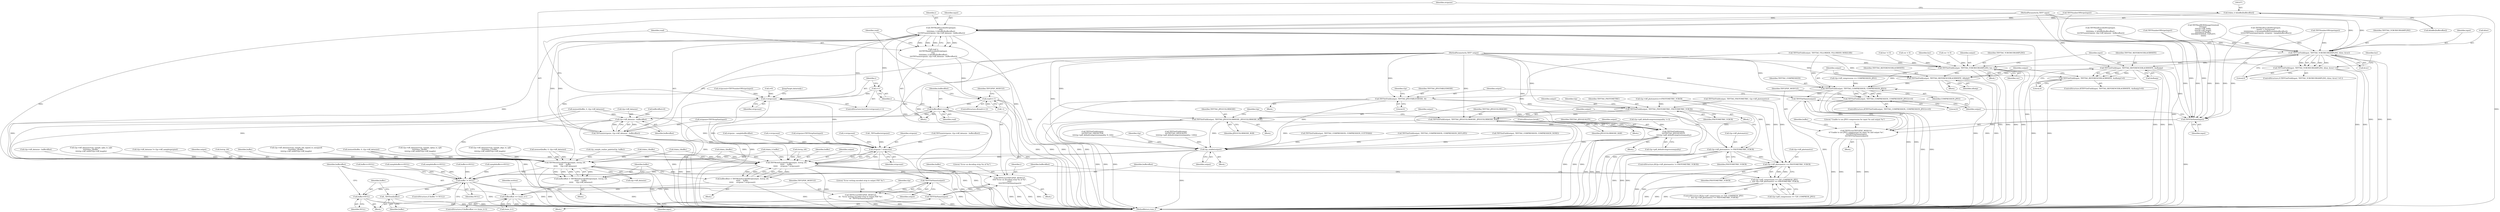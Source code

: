 digraph "0_libtiff_83a4b92815ea04969d494416eaae3d4c6b338e4a#diff-c8b4b355f9b5c06d585b23138e1c185f_4@pointer" {
"1001070" [label="(Call,(tdata_t) &buffer[bufferoffset])"];
"1001067" [label="(Call,TIFFReadEncodedStrip(input, \n\t\t\t\ti, \n\t\t\t\t(tdata_t) &buffer[bufferoffset], \n\t\t\t\tTIFFmin(stripsize, t2p->tiff_datasize - bufferoffset)))"];
"1001062" [label="(Call,i++)"];
"1001059" [label="(Call,i<stripcount)"];
"1001892" [label="(Call,stripsize * stripcount)"];
"1001886" [label="(Call,TIFFWriteEncodedStrip(output, (tstrip_t)0,\n\t\t\t\t\t\t     buffer,\n\t\t\t\t\t\t     stripsize * stripcount))"];
"1001884" [label="(Call,bufferoffset = TIFFWriteEncodedStrip(output, (tstrip_t)0,\n\t\t\t\t\t\t     buffer,\n\t\t\t\t\t\t     stripsize * stripcount))"];
"1001919" [label="(Call,bufferoffset == (tsize_t)-1)"];
"1001909" [label="(Call,buffer != NULL)"];
"1001913" [label="(Call,_TIFFfree(buffer))"];
"1001915" [label="(Call,buffer=NULL)"];
"1001929" [label="(Call,TIFFFileName(output))"];
"1001926" [label="(Call,TIFFError(TIFF2PDF_MODULE, \n\t\t\t  \"Error writing encoded strip to output PDF %s\", \n\t\t\t  TIFFFileName(output)))"];
"1001065" [label="(Call,read = \n\t\t\t\tTIFFReadEncodedStrip(input, \n\t\t\t\ti, \n\t\t\t\t(tdata_t) &buffer[bufferoffset], \n\t\t\t\tTIFFmin(stripsize, t2p->tiff_datasize - bufferoffset)))"];
"1001084" [label="(Call,read==-1)"];
"1001104" [label="(Call,bufferoffset+=read)"];
"1001078" [label="(Call,t2p->tiff_datasize - bufferoffset)"];
"1001076" [label="(Call,TIFFmin(stripsize, t2p->tiff_datasize - bufferoffset))"];
"1001899" [label="(Call,TIFFWriteEncodedStrip(output, (tstrip_t)0,\n\t\t\t\t\t\t     buffer,\n\t\t\t\t\t\t     t2p->tiff_datasize))"];
"1001897" [label="(Call,bufferoffset = TIFFWriteEncodedStrip(output, (tstrip_t)0,\n\t\t\t\t\t\t     buffer,\n\t\t\t\t\t\t     t2p->tiff_datasize))"];
"1001089" [label="(Call,TIFFError(TIFF2PDF_MODULE, \n\t\t\t\t\t\"Error on decoding strip %u of %s\", \n\t\t\t\t\ti, \n\t\t\t\t\tTIFFFileName(input)))"];
"1001093" [label="(Call,TIFFFileName(input))"];
"1001694" [label="(Call,TIFFGetField(input, TIFFTAG_YCBCRSUBSAMPLING, &hor, &ver))"];
"1001693" [label="(Call,TIFFGetField(input, TIFFTAG_YCBCRSUBSAMPLING, &hor, &ver) !=0)"];
"1001712" [label="(Call,TIFFSetField(output, TIFFTAG_YCBCRSUBSAMPLING, hor, ver))"];
"1001726" [label="(Call,TIFFSetField(output, TIFFTAG_REFERENCEBLACKWHITE, xfloatp))"];
"1001732" [label="(Call,TIFFSetField(output, TIFFTAG_COMPRESSION, COMPRESSION_JPEG))"];
"1001731" [label="(Call,TIFFSetField(output, TIFFTAG_COMPRESSION, COMPRESSION_JPEG)==0)"];
"1001743" [label="(Call,TIFFFileName(output))"];
"1001738" [label="(Call,TIFFError(TIFF2PDF_MODULE, \n\t\t\"Unable to use JPEG compression for input %s and output %s\", \n\t\t\t\tTIFFFileName(input),\n\t\t\t\tTIFFFileName(output)))"];
"1001754" [label="(Call,TIFFSetField(output, TIFFTAG_JPEGTABLESMODE, 0))"];
"1001767" [label="(Call,TIFFSetField(output, TIFFTAG_PHOTOMETRIC, PHOTOMETRIC_YCBCR))"];
"1001772" [label="(Call,t2p->tiff_photometric != PHOTOMETRIC_YCBCR)"];
"1001878" [label="(Call,t2p->tiff_photometric == PHOTOMETRIC_YCBCR)"];
"1001872" [label="(Call,t2p->pdf_compression == T2P_COMPRESS_JPEG\n\t   && t2p->tiff_photometric == PHOTOMETRIC_YCBCR)"];
"1001778" [label="(Call,TIFFSetField(output, TIFFTAG_JPEGCOLORMODE, JPEGCOLORMODE_RGB))"];
"1001815" [label="(Call,TIFFSetField(output, \n\t\t\t\tTIFFTAG_JPEGQUALITY, \n\t\t\t\tt2p->pdf_defaultcompressionquality))"];
"1001864" [label="(Call,t2p_enable(output))"];
"1001784" [label="(Call,TIFFSetField(output, TIFFTAG_JPEGCOLORMODE, JPEGCOLORMODE_RAW))"];
"1001719" [label="(Call,TIFFGetField(input, TIFFTAG_REFERENCEBLACKWHITE, &xfloatp))"];
"1001718" [label="(Call,TIFFGetField(input, TIFFTAG_REFERENCEBLACKWHITE, &xfloatp)!=0)"];
"1001741" [label="(Call,TIFFFileName(input))"];
"1001783" [label="(Block,)"];
"1001878" [label="(Call,t2p->tiff_photometric == PHOTOMETRIC_YCBCR)"];
"1000797" [label="(Call,t2p->tiff_compression == COMPRESSION_JPEG)"];
"1001079" [label="(Call,t2p->tiff_datasize)"];
"1001725" [label="(Block,)"];
"1001734" [label="(Identifier,TIFFTAG_COMPRESSION)"];
"1001897" [label="(Call,bufferoffset = TIFFWriteEncodedStrip(output, (tstrip_t)0,\n\t\t\t\t\t\t     buffer,\n\t\t\t\t\t\t     t2p->tiff_datasize))"];
"1001913" [label="(Call,_TIFFfree(buffer))"];
"1001020" [label="(Call,buffer==NULL)"];
"1001737" [label="(Block,)"];
"1001412" [label="(Call,samplebuffer==NULL)"];
"1001484" [label="(Call,(tdata_t)buffer)"];
"1001933" [label="(Identifier,t2p)"];
"1001739" [label="(Identifier,TIFF2PDF_MODULE)"];
"1001757" [label="(Literal,0)"];
"1001181" [label="(Call,samplebuffer==NULL)"];
"1001732" [label="(Call,TIFFSetField(output, TIFFTAG_COMPRESSION, COMPRESSION_JPEG))"];
"1001896" [label="(Block,)"];
"1001891" [label="(Identifier,buffer)"];
"1001930" [label="(Identifier,output)"];
"1001786" [label="(Identifier,TIFFTAG_JPEGCOLORMODE)"];
"1001892" [label="(Call,stripsize * stripcount)"];
"1001886" [label="(Call,TIFFWriteEncodedStrip(output, (tstrip_t)0,\n\t\t\t\t\t\t     buffer,\n\t\t\t\t\t\t     stripsize * stripcount))"];
"1001089" [label="(Call,TIFFError(TIFF2PDF_MODULE, \n\t\t\t\t\t\"Error on decoding strip %u of %s\", \n\t\t\t\t\ti, \n\t\t\t\t\tTIFFFileName(input)))"];
"1001785" [label="(Identifier,output)"];
"1001712" [label="(Call,TIFFSetField(output, TIFFTAG_YCBCRSUBSAMPLING, hor, ver))"];
"1001615" [label="(Call,TIFFSetField(output, TIFFTAG_PHOTOMETRIC, t2p->tiff_photometric))"];
"1001883" [label="(Block,)"];
"1001091" [label="(Literal,\"Error on decoding strip %u of %s\")"];
"1001871" [label="(ControlStructure,if(t2p->pdf_compression == T2P_COMPRESS_JPEG\n\t   && t2p->tiff_photometric == PHOTOMETRIC_YCBCR))"];
"1001873" [label="(Call,t2p->pdf_compression == T2P_COMPRESS_JPEG)"];
"1001865" [label="(Identifier,output)"];
"1001772" [label="(Call,t2p->tiff_photometric != PHOTOMETRIC_YCBCR)"];
"1001082" [label="(Identifier,bufferoffset)"];
"1001729" [label="(Identifier,xfloatp)"];
"1001051" [label="(Call,stripcount=TIFFNumberOfStrips(input))"];
"1001816" [label="(Identifier,output)"];
"1001719" [label="(Call,TIFFGetField(input, TIFFTAG_REFERENCEBLACKWHITE, &xfloatp))"];
"1001864" [label="(Call,t2p_enable(output))"];
"1001072" [label="(Call,&buffer[bufferoffset])"];
"1001853" [label="(Call,TIFFSetField(output, \n\t\t\t\tTIFFTAG_ZIPQUALITY, \n\t\t\t\t(t2p->pdf_defaultcompressionquality / 100)))"];
"1001602" [label="(Call,(tdata_t)buffer)"];
"1001706" [label="(Identifier,hor)"];
"1001663" [label="(Block,)"];
"1001780" [label="(Identifier,TIFFTAG_JPEGCOLORMODE)"];
"1001769" [label="(Identifier,TIFFTAG_PHOTOMETRIC)"];
"1001905" [label="(Call,t2p->tiff_datasize)"];
"1001093" [label="(Call,TIFFFileName(input))"];
"1001735" [label="(Identifier,COMPRESSION_JPEG)"];
"1001056" [label="(Call,i=0)"];
"1001754" [label="(Call,TIFFSetField(output, TIFFTAG_JPEGTABLESMODE, 0))"];
"1001927" [label="(Identifier,TIFF2PDF_MODULE)"];
"1001784" [label="(Call,TIFFSetField(output, TIFFTAG_JPEGCOLORMODE, JPEGCOLORMODE_RAW))"];
"1001047" [label="(Call,stripsize=TIFFStripSize(input))"];
"1001094" [label="(Identifier,input)"];
"1001778" [label="(Call,TIFFSetField(output, TIFFTAG_JPEGCOLORMODE, JPEGCOLORMODE_RGB))"];
"1001597" [label="(Call,t2p->tiff_datasize=t2p_sample_lab_signed_to_unsigned(\n\t\t\t\t(tdata_t)buffer, \n\t\t\t\tt2p->tiff_width*t2p->tiff_length))"];
"1001879" [label="(Call,t2p->tiff_photometric)"];
"1001671" [label="(Call,TIFFSetField(output, TIFFTAG_COMPRESSION, COMPRESSION_CCITTFAX4))"];
"1001065" [label="(Call,read = \n\t\t\t\tTIFFReadEncodedStrip(input, \n\t\t\t\ti, \n\t\t\t\t(tdata_t) &buffer[bufferoffset], \n\t\t\t\tTIFFmin(stripsize, t2p->tiff_datasize - bufferoffset)))"];
"1001746" [label="(Identifier,buffer)"];
"1001077" [label="(Identifier,stripsize)"];
"1001692" [label="(ControlStructure,if (TIFFGetField(input, TIFFTAG_YCBCRSUBSAMPLING, &hor, &ver) !=0 ))"];
"1001901" [label="(Call,(tstrip_t)0)"];
"1001781" [label="(Identifier,JPEGCOLORMODE_RGB)"];
"1001815" [label="(Call,TIFFSetField(output, \n\t\t\t\tTIFFTAG_JPEGQUALITY, \n\t\t\t\tt2p->pdf_defaultcompressionquality))"];
"1001771" [label="(ControlStructure,if(t2p->tiff_photometric != PHOTOMETRIC_YCBCR))"];
"1001695" [label="(Identifier,input)"];
"1001339" [label="(Call,i<stripcount)"];
"1001743" [label="(Call,TIFFFileName(output))"];
"1001067" [label="(Call,TIFFReadEncodedStrip(input, \n\t\t\t\ti, \n\t\t\t\t(tdata_t) &buffer[bufferoffset], \n\t\t\t\tTIFFmin(stripsize, t2p->tiff_datasize - bufferoffset)))"];
"1001062" [label="(Call,i++)"];
"1001696" [label="(Identifier,TIFFTAG_YCBCRSUBSAMPLING)"];
"1001106" [label="(Identifier,read)"];
"1001776" [label="(Identifier,PHOTOMETRIC_YCBCR)"];
"1001069" [label="(Identifier,i)"];
"1001462" [label="(Call,(tdata_t)buffer)"];
"1001104" [label="(Call,bufferoffset+=read)"];
"1001756" [label="(Identifier,TIFFTAG_JPEGTABLESMODE)"];
"1001721" [label="(Identifier,TIFFTAG_REFERENCEBLACKWHITE)"];
"1001917" [label="(Identifier,NULL)"];
"1001693" [label="(Call,TIFFGetField(input, TIFFTAG_YCBCRSUBSAMPLING, &hor, &ver) !=0)"];
"1001899" [label="(Call,TIFFWriteEncodedStrip(output, (tstrip_t)0,\n\t\t\t\t\t\t     buffer,\n\t\t\t\t\t\t     t2p->tiff_datasize))"];
"1001714" [label="(Identifier,TIFFTAG_YCBCRSUBSAMPLING)"];
"1001447" [label="(Call,t2p_sample_realize_palette(t2p, buffer))"];
"1001766" [label="(Block,)"];
"1001738" [label="(Call,TIFFError(TIFF2PDF_MODULE, \n\t\t\"Unable to use JPEG compression for input %s and output %s\", \n\t\t\t\tTIFFFileName(input),\n\t\t\t\tTIFFFileName(output)))"];
"1001885" [label="(Identifier,bufferoffset)"];
"1001823" [label="(Call,TIFFSetField(output, TIFFTAG_COMPRESSION, COMPRESSION_DEFLATE))"];
"1001920" [label="(Identifier,bufferoffset)"];
"1001887" [label="(Identifier,output)"];
"1001911" [label="(Identifier,NULL)"];
"1001068" [label="(Identifier,input)"];
"1001910" [label="(Identifier,buffer)"];
"1001722" [label="(Call,&xfloatp)"];
"1001945" [label="(MethodReturn,tsize_t)"];
"1001755" [label="(Identifier,output)"];
"1001716" [label="(Identifier,ver)"];
"1000105" [label="(MethodParameterIn,TIFF* input)"];
"1001900" [label="(Identifier,output)"];
"1001479" [label="(Call,t2p->tiff_datasize=t2p_sample_rgbaa_to_rgb(\n\t\t\t\t(tdata_t)buffer, \n\t\t\t\tt2p->tiff_width*t2p->tiff_length))"];
"1001694" [label="(Call,TIFFGetField(input, TIFFTAG_YCBCRSUBSAMPLING, &hor, &ver))"];
"1001701" [label="(Literal,0)"];
"1001575" [label="(Call,t2p->tiff_datasize=t2p_sample_abgr_to_rgb(\n\t\t\t\t(tdata_t) buffer, \n\t\t\t\tt2p->tiff_width*t2p->tiff_length))"];
"1001678" [label="(Call,t2p->tiff_photometric==PHOTOMETRIC_YCBCR)"];
"1001882" [label="(Identifier,PHOTOMETRIC_YCBCR)"];
"1001928" [label="(Literal,\"Error writing encoded strip to output PDF %s\")"];
"1001742" [label="(Identifier,input)"];
"1001916" [label="(Identifier,buffer)"];
"1001457" [label="(Call,t2p->tiff_datasize=t2p_sample_rgba_to_rgb(\n\t\t\t\t(tdata_t)buffer, \n\t\t\t\tt2p->tiff_width*t2p->tiff_length))"];
"1001105" [label="(Identifier,bufferoffset)"];
"1000106" [label="(MethodParameterIn,TIFF* output)"];
"1001724" [label="(Literal,0)"];
"1001041" [label="(Call,memset(buffer, 0, t2p->tiff_datasize))"];
"1001549" [label="(Call,TIFFReadRGBAImageOriented(\n\t\t\t\tinput, \n\t\t\t\tt2p->tiff_width, \n\t\t\t\tt2p->tiff_length, \n\t\t\t\t(uint32*)buffer, \n\t\t\t\tORIENTATION_TOPLEFT,\n\t\t\t\t0))"];
"1001925" [label="(Block,)"];
"1001088" [label="(Block,)"];
"1001063" [label="(Identifier,i)"];
"1001066" [label="(Identifier,read)"];
"1001086" [label="(Call,-1)"];
"1001178" [label="(Call,_TIFFmalloc(stripsize))"];
"1001898" [label="(Identifier,bufferoffset)"];
"1001300" [label="(Call,buffer==NULL)"];
"1001768" [label="(Identifier,output)"];
"1001321" [label="(Call,memset(buffer, 0, t2p->tiff_datasize))"];
"1001730" [label="(ControlStructure,if(TIFFSetField(output, TIFFTAG_COMPRESSION, COMPRESSION_JPEG)==0))"];
"1001912" [label="(Block,)"];
"1001092" [label="(Identifier,i)"];
"1001519" [label="(Call,samplebuffer==NULL)"];
"1001767" [label="(Call,TIFFSetField(output, TIFFTAG_PHOTOMETRIC, PHOTOMETRIC_YCBCR))"];
"1001894" [label="(Identifier,stripcount)"];
"1001893" [label="(Identifier,stripsize)"];
"1001726" [label="(Call,TIFFSetField(output, TIFFTAG_REFERENCEBLACKWHITE, xfloatp))"];
"1001705" [label="(Call,hor != 0)"];
"1001655" [label="(Call,TIFFSetField(output, TIFFTAG_FILLORDER, FILLORDER_MSB2LSB))"];
"1001060" [label="(Identifier,i)"];
"1001580" [label="(Call,(tdata_t) buffer)"];
"1001770" [label="(Identifier,PHOTOMETRIC_YCBCR)"];
"1001909" [label="(Call,buffer != NULL)"];
"1001061" [label="(Identifier,stripcount)"];
"1000107" [label="(Block,)"];
"1001727" [label="(Identifier,output)"];
"1001689" [label="(Call,ver = 0)"];
"1001083" [label="(ControlStructure,if(read==-1))"];
"1001076" [label="(Call,TIFFmin(stripsize, t2p->tiff_datasize - bufferoffset))"];
"1001918" [label="(ControlStructure,if (bufferoffset == (tsize_t)-1))"];
"1001064" [label="(Block,)"];
"1001809" [label="(Call,t2p->pdf_defaultcompressionquality != 0)"];
"1001915" [label="(Call,buffer=NULL)"];
"1001929" [label="(Call,TIFFFileName(output))"];
"1001356" [label="(Call,TIFFmin(stripsize, t2p->tiff_datasize - bufferoffset))"];
"1001921" [label="(Call,(tsize_t)-1)"];
"1001736" [label="(Literal,0)"];
"1001078" [label="(Call,t2p->tiff_datasize - bufferoffset)"];
"1001096" [label="(Identifier,buffer)"];
"1001872" [label="(Call,t2p->pdf_compression == T2P_COMPRESS_JPEG\n\t   && t2p->tiff_photometric == PHOTOMETRIC_YCBCR)"];
"1001787" [label="(Identifier,JPEGCOLORMODE_RAW)"];
"1001440" [label="(Call,t2p->tiff_datasize *= t2p->tiff_samplesperpixel)"];
"1001699" [label="(Call,&ver)"];
"1001711" [label="(Block,)"];
"1001773" [label="(Call,t2p->tiff_photometric)"];
"1001246" [label="(Call,stripsize - samplebufferoffset)"];
"1001059" [label="(Call,i<stripcount)"];
"1001791" [label="(Identifier,t2p)"];
"1001358" [label="(Call,t2p->tiff_datasize - bufferoffset)"];
"1001774" [label="(Identifier,t2p)"];
"1001761" [label="(Identifier,t2p)"];
"1001821" [label="(ControlStructure,break;)"];
"1001904" [label="(Identifier,buffer)"];
"1001084" [label="(Call,read==-1)"];
"1001090" [label="(Identifier,TIFF2PDF_MODULE)"];
"1001926" [label="(Call,TIFFError(TIFF2PDF_MODULE, \n\t\t\t  \"Error writing encoded strip to output PDF %s\", \n\t\t\t  TIFFFileName(output)))"];
"1001740" [label="(Literal,\"Unable to use JPEG compression for input %s and output %s\")"];
"1001744" [label="(Identifier,output)"];
"1001665" [label="(Call,TIFFSetField(output, TIFFTAG_COMPRESSION, COMPRESSION_NONE))"];
"1001731" [label="(Call,TIFFSetField(output, TIFFTAG_COMPRESSION, COMPRESSION_JPEG)==0)"];
"1001231" [label="(Call,TIFFReadEncodedStrip(input, \n\t\t\t\t\t\t\ti + j*stripcount, \n\t\t\t\t\t\t\t(tdata_t) &(samplebuffer[samplebufferoffset]), \n\t\t\t\t\t\t\tTIFFmin(sepstripsize, stripsize - samplebufferoffset)))"];
"1001733" [label="(Identifier,output)"];
"1001888" [label="(Call,(tstrip_t)0)"];
"1001122" [label="(Call,TIFFNumberOfStrips(input))"];
"1001908" [label="(ControlStructure,if (buffer != NULL))"];
"1001914" [label="(Identifier,buffer)"];
"1001720" [label="(Identifier,input)"];
"1001055" [label="(ControlStructure,for(i=0;i<stripcount;i++))"];
"1001168" [label="(Call,memset(buffer, 0, t2p->tiff_datasize))"];
"1001919" [label="(Call,bufferoffset == (tsize_t)-1)"];
"1001779" [label="(Identifier,output)"];
"1001070" [label="(Call,(tdata_t) &buffer[bufferoffset])"];
"1001836" [label="(Call,TIFFSetField(output, \n\t\t\t\tTIFFTAG_PREDICTOR, \n\t\t\t\tt2p->pdf_defaultcompressionquality % 100))"];
"1001939" [label="(Identifier,written)"];
"1001333" [label="(Call,TIFFNumberOfStrips(input))"];
"1001741" [label="(Call,TIFFFileName(input))"];
"1001612" [label="(JumpTarget,dataready:)"];
"1001884" [label="(Call,bufferoffset = TIFFWriteEncodedStrip(output, (tstrip_t)0,\n\t\t\t\t\t\t     buffer,\n\t\t\t\t\t\t     stripsize * stripcount))"];
"1001715" [label="(Identifier,hor)"];
"1001347" [label="(Call,TIFFReadEncodedStrip(input, \n\t\t\t\ti, \n\t\t\t\t(tdata_t) &buffer[bufferoffset], \n\t\t\t\tTIFFmin(stripsize, t2p->tiff_datasize - bufferoffset)))"];
"1001718" [label="(Call,TIFFGetField(input, TIFFTAG_REFERENCEBLACKWHITE, &xfloatp)!=0)"];
"1001208" [label="(Call,i<stripcount)"];
"1001053" [label="(Call,TIFFNumberOfStrips(input))"];
"1001717" [label="(ControlStructure,if(TIFFGetField(input, TIFFTAG_REFERENCEBLACKWHITE, &xfloatp)!=0))"];
"1001327" [label="(Call,stripsize=TIFFStripSize(input))"];
"1001697" [label="(Call,&hor)"];
"1001777" [label="(Block,)"];
"1001814" [label="(Block,)"];
"1001818" [label="(Call,t2p->pdf_defaultcompressionquality)"];
"1001817" [label="(Identifier,TIFFTAG_JPEGQUALITY)"];
"1001708" [label="(Call,ver != 0)"];
"1001713" [label="(Identifier,output)"];
"1001728" [label="(Identifier,TIFFTAG_REFERENCEBLACKWHITE)"];
"1001868" [label="(Identifier,t2p)"];
"1000121" [label="(Call,bufferoffset=0)"];
"1001085" [label="(Identifier,read)"];
"1001070" -> "1001067"  [label="AST: "];
"1001070" -> "1001072"  [label="CFG: "];
"1001071" -> "1001070"  [label="AST: "];
"1001072" -> "1001070"  [label="AST: "];
"1001077" -> "1001070"  [label="CFG: "];
"1001070" -> "1001945"  [label="DDG: "];
"1001070" -> "1001067"  [label="DDG: "];
"1001067" -> "1001065"  [label="AST: "];
"1001067" -> "1001076"  [label="CFG: "];
"1001068" -> "1001067"  [label="AST: "];
"1001069" -> "1001067"  [label="AST: "];
"1001076" -> "1001067"  [label="AST: "];
"1001065" -> "1001067"  [label="CFG: "];
"1001067" -> "1001945"  [label="DDG: "];
"1001067" -> "1001945"  [label="DDG: "];
"1001067" -> "1001945"  [label="DDG: "];
"1001067" -> "1001062"  [label="DDG: "];
"1001067" -> "1001065"  [label="DDG: "];
"1001067" -> "1001065"  [label="DDG: "];
"1001067" -> "1001065"  [label="DDG: "];
"1001067" -> "1001065"  [label="DDG: "];
"1001053" -> "1001067"  [label="DDG: "];
"1000105" -> "1001067"  [label="DDG: "];
"1001059" -> "1001067"  [label="DDG: "];
"1001076" -> "1001067"  [label="DDG: "];
"1001076" -> "1001067"  [label="DDG: "];
"1001067" -> "1001089"  [label="DDG: "];
"1001067" -> "1001093"  [label="DDG: "];
"1001067" -> "1001694"  [label="DDG: "];
"1001067" -> "1001741"  [label="DDG: "];
"1001062" -> "1001055"  [label="AST: "];
"1001062" -> "1001063"  [label="CFG: "];
"1001063" -> "1001062"  [label="AST: "];
"1001060" -> "1001062"  [label="CFG: "];
"1001062" -> "1001059"  [label="DDG: "];
"1001059" -> "1001055"  [label="AST: "];
"1001059" -> "1001061"  [label="CFG: "];
"1001060" -> "1001059"  [label="AST: "];
"1001061" -> "1001059"  [label="AST: "];
"1001066" -> "1001059"  [label="CFG: "];
"1001612" -> "1001059"  [label="CFG: "];
"1001059" -> "1001945"  [label="DDG: "];
"1001059" -> "1001945"  [label="DDG: "];
"1001059" -> "1001945"  [label="DDG: "];
"1001056" -> "1001059"  [label="DDG: "];
"1001051" -> "1001059"  [label="DDG: "];
"1001059" -> "1001892"  [label="DDG: "];
"1001892" -> "1001886"  [label="AST: "];
"1001892" -> "1001894"  [label="CFG: "];
"1001893" -> "1001892"  [label="AST: "];
"1001894" -> "1001892"  [label="AST: "];
"1001886" -> "1001892"  [label="CFG: "];
"1001892" -> "1001945"  [label="DDG: "];
"1001892" -> "1001945"  [label="DDG: "];
"1001892" -> "1001886"  [label="DDG: "];
"1001892" -> "1001886"  [label="DDG: "];
"1001356" -> "1001892"  [label="DDG: "];
"1001246" -> "1001892"  [label="DDG: "];
"1001178" -> "1001892"  [label="DDG: "];
"1001047" -> "1001892"  [label="DDG: "];
"1001327" -> "1001892"  [label="DDG: "];
"1001076" -> "1001892"  [label="DDG: "];
"1001339" -> "1001892"  [label="DDG: "];
"1001208" -> "1001892"  [label="DDG: "];
"1001886" -> "1001884"  [label="AST: "];
"1001887" -> "1001886"  [label="AST: "];
"1001888" -> "1001886"  [label="AST: "];
"1001891" -> "1001886"  [label="AST: "];
"1001884" -> "1001886"  [label="CFG: "];
"1001886" -> "1001945"  [label="DDG: "];
"1001886" -> "1001945"  [label="DDG: "];
"1001886" -> "1001945"  [label="DDG: "];
"1001886" -> "1001884"  [label="DDG: "];
"1001886" -> "1001884"  [label="DDG: "];
"1001886" -> "1001884"  [label="DDG: "];
"1001886" -> "1001884"  [label="DDG: "];
"1001864" -> "1001886"  [label="DDG: "];
"1000106" -> "1001886"  [label="DDG: "];
"1001888" -> "1001886"  [label="DDG: "];
"1001462" -> "1001886"  [label="DDG: "];
"1001447" -> "1001886"  [label="DDG: "];
"1001602" -> "1001886"  [label="DDG: "];
"1001580" -> "1001886"  [label="DDG: "];
"1001041" -> "1001886"  [label="DDG: "];
"1001168" -> "1001886"  [label="DDG: "];
"1001321" -> "1001886"  [label="DDG: "];
"1001484" -> "1001886"  [label="DDG: "];
"1001886" -> "1001909"  [label="DDG: "];
"1001886" -> "1001929"  [label="DDG: "];
"1001884" -> "1001883"  [label="AST: "];
"1001885" -> "1001884"  [label="AST: "];
"1001910" -> "1001884"  [label="CFG: "];
"1001884" -> "1001945"  [label="DDG: "];
"1001884" -> "1001919"  [label="DDG: "];
"1001919" -> "1001918"  [label="AST: "];
"1001919" -> "1001921"  [label="CFG: "];
"1001920" -> "1001919"  [label="AST: "];
"1001921" -> "1001919"  [label="AST: "];
"1001927" -> "1001919"  [label="CFG: "];
"1001939" -> "1001919"  [label="CFG: "];
"1001919" -> "1001945"  [label="DDG: "];
"1001919" -> "1001945"  [label="DDG: "];
"1001919" -> "1001945"  [label="DDG: "];
"1001897" -> "1001919"  [label="DDG: "];
"1001921" -> "1001919"  [label="DDG: "];
"1001909" -> "1001908"  [label="AST: "];
"1001909" -> "1001911"  [label="CFG: "];
"1001910" -> "1001909"  [label="AST: "];
"1001911" -> "1001909"  [label="AST: "];
"1001914" -> "1001909"  [label="CFG: "];
"1001920" -> "1001909"  [label="CFG: "];
"1001909" -> "1001945"  [label="DDG: "];
"1001909" -> "1001945"  [label="DDG: "];
"1001909" -> "1001945"  [label="DDG: "];
"1001899" -> "1001909"  [label="DDG: "];
"1001519" -> "1001909"  [label="DDG: "];
"1001300" -> "1001909"  [label="DDG: "];
"1001181" -> "1001909"  [label="DDG: "];
"1001412" -> "1001909"  [label="DDG: "];
"1001020" -> "1001909"  [label="DDG: "];
"1001909" -> "1001913"  [label="DDG: "];
"1001909" -> "1001915"  [label="DDG: "];
"1001913" -> "1001912"  [label="AST: "];
"1001913" -> "1001914"  [label="CFG: "];
"1001914" -> "1001913"  [label="AST: "];
"1001916" -> "1001913"  [label="CFG: "];
"1001913" -> "1001945"  [label="DDG: "];
"1001915" -> "1001912"  [label="AST: "];
"1001915" -> "1001917"  [label="CFG: "];
"1001916" -> "1001915"  [label="AST: "];
"1001917" -> "1001915"  [label="AST: "];
"1001920" -> "1001915"  [label="CFG: "];
"1001915" -> "1001945"  [label="DDG: "];
"1001915" -> "1001945"  [label="DDG: "];
"1001929" -> "1001926"  [label="AST: "];
"1001929" -> "1001930"  [label="CFG: "];
"1001930" -> "1001929"  [label="AST: "];
"1001926" -> "1001929"  [label="CFG: "];
"1001929" -> "1001945"  [label="DDG: "];
"1001929" -> "1001926"  [label="DDG: "];
"1001899" -> "1001929"  [label="DDG: "];
"1000106" -> "1001929"  [label="DDG: "];
"1001926" -> "1001925"  [label="AST: "];
"1001927" -> "1001926"  [label="AST: "];
"1001928" -> "1001926"  [label="AST: "];
"1001933" -> "1001926"  [label="CFG: "];
"1001926" -> "1001945"  [label="DDG: "];
"1001926" -> "1001945"  [label="DDG: "];
"1001926" -> "1001945"  [label="DDG: "];
"1001065" -> "1001064"  [label="AST: "];
"1001066" -> "1001065"  [label="AST: "];
"1001085" -> "1001065"  [label="CFG: "];
"1001065" -> "1001945"  [label="DDG: "];
"1001065" -> "1001084"  [label="DDG: "];
"1001084" -> "1001083"  [label="AST: "];
"1001084" -> "1001086"  [label="CFG: "];
"1001085" -> "1001084"  [label="AST: "];
"1001086" -> "1001084"  [label="AST: "];
"1001090" -> "1001084"  [label="CFG: "];
"1001105" -> "1001084"  [label="CFG: "];
"1001084" -> "1001945"  [label="DDG: "];
"1001084" -> "1001945"  [label="DDG: "];
"1001084" -> "1001945"  [label="DDG: "];
"1001086" -> "1001084"  [label="DDG: "];
"1001084" -> "1001104"  [label="DDG: "];
"1001104" -> "1001064"  [label="AST: "];
"1001104" -> "1001106"  [label="CFG: "];
"1001105" -> "1001104"  [label="AST: "];
"1001106" -> "1001104"  [label="AST: "];
"1001063" -> "1001104"  [label="CFG: "];
"1001104" -> "1001945"  [label="DDG: "];
"1001104" -> "1001945"  [label="DDG: "];
"1001104" -> "1001078"  [label="DDG: "];
"1001078" -> "1001104"  [label="DDG: "];
"1001078" -> "1001076"  [label="AST: "];
"1001078" -> "1001082"  [label="CFG: "];
"1001079" -> "1001078"  [label="AST: "];
"1001082" -> "1001078"  [label="AST: "];
"1001076" -> "1001078"  [label="CFG: "];
"1001078" -> "1001945"  [label="DDG: "];
"1001078" -> "1001945"  [label="DDG: "];
"1001078" -> "1001076"  [label="DDG: "];
"1001078" -> "1001076"  [label="DDG: "];
"1001041" -> "1001078"  [label="DDG: "];
"1000121" -> "1001078"  [label="DDG: "];
"1001078" -> "1001899"  [label="DDG: "];
"1001077" -> "1001076"  [label="AST: "];
"1001076" -> "1001945"  [label="DDG: "];
"1001076" -> "1001945"  [label="DDG: "];
"1001047" -> "1001076"  [label="DDG: "];
"1001899" -> "1001897"  [label="AST: "];
"1001899" -> "1001905"  [label="CFG: "];
"1001900" -> "1001899"  [label="AST: "];
"1001901" -> "1001899"  [label="AST: "];
"1001904" -> "1001899"  [label="AST: "];
"1001905" -> "1001899"  [label="AST: "];
"1001897" -> "1001899"  [label="CFG: "];
"1001899" -> "1001945"  [label="DDG: "];
"1001899" -> "1001945"  [label="DDG: "];
"1001899" -> "1001945"  [label="DDG: "];
"1001899" -> "1001897"  [label="DDG: "];
"1001899" -> "1001897"  [label="DDG: "];
"1001899" -> "1001897"  [label="DDG: "];
"1001899" -> "1001897"  [label="DDG: "];
"1001864" -> "1001899"  [label="DDG: "];
"1000106" -> "1001899"  [label="DDG: "];
"1001901" -> "1001899"  [label="DDG: "];
"1001462" -> "1001899"  [label="DDG: "];
"1001447" -> "1001899"  [label="DDG: "];
"1001602" -> "1001899"  [label="DDG: "];
"1001580" -> "1001899"  [label="DDG: "];
"1001041" -> "1001899"  [label="DDG: "];
"1001041" -> "1001899"  [label="DDG: "];
"1001168" -> "1001899"  [label="DDG: "];
"1001168" -> "1001899"  [label="DDG: "];
"1001321" -> "1001899"  [label="DDG: "];
"1001321" -> "1001899"  [label="DDG: "];
"1001484" -> "1001899"  [label="DDG: "];
"1001479" -> "1001899"  [label="DDG: "];
"1001358" -> "1001899"  [label="DDG: "];
"1001597" -> "1001899"  [label="DDG: "];
"1001575" -> "1001899"  [label="DDG: "];
"1001457" -> "1001899"  [label="DDG: "];
"1001440" -> "1001899"  [label="DDG: "];
"1001897" -> "1001896"  [label="AST: "];
"1001898" -> "1001897"  [label="AST: "];
"1001910" -> "1001897"  [label="CFG: "];
"1001897" -> "1001945"  [label="DDG: "];
"1001089" -> "1001088"  [label="AST: "];
"1001089" -> "1001093"  [label="CFG: "];
"1001090" -> "1001089"  [label="AST: "];
"1001091" -> "1001089"  [label="AST: "];
"1001092" -> "1001089"  [label="AST: "];
"1001093" -> "1001089"  [label="AST: "];
"1001096" -> "1001089"  [label="CFG: "];
"1001089" -> "1001945"  [label="DDG: "];
"1001089" -> "1001945"  [label="DDG: "];
"1001089" -> "1001945"  [label="DDG: "];
"1001089" -> "1001945"  [label="DDG: "];
"1001093" -> "1001089"  [label="DDG: "];
"1001093" -> "1001094"  [label="CFG: "];
"1001094" -> "1001093"  [label="AST: "];
"1001093" -> "1001945"  [label="DDG: "];
"1000105" -> "1001093"  [label="DDG: "];
"1001694" -> "1001693"  [label="AST: "];
"1001694" -> "1001699"  [label="CFG: "];
"1001695" -> "1001694"  [label="AST: "];
"1001696" -> "1001694"  [label="AST: "];
"1001697" -> "1001694"  [label="AST: "];
"1001699" -> "1001694"  [label="AST: "];
"1001701" -> "1001694"  [label="CFG: "];
"1001694" -> "1001945"  [label="DDG: "];
"1001694" -> "1001945"  [label="DDG: "];
"1001694" -> "1001945"  [label="DDG: "];
"1001694" -> "1001693"  [label="DDG: "];
"1001694" -> "1001693"  [label="DDG: "];
"1001694" -> "1001693"  [label="DDG: "];
"1001694" -> "1001693"  [label="DDG: "];
"1001231" -> "1001694"  [label="DDG: "];
"1001122" -> "1001694"  [label="DDG: "];
"1001347" -> "1001694"  [label="DDG: "];
"1001053" -> "1001694"  [label="DDG: "];
"1001333" -> "1001694"  [label="DDG: "];
"1001549" -> "1001694"  [label="DDG: "];
"1000105" -> "1001694"  [label="DDG: "];
"1001694" -> "1001712"  [label="DDG: "];
"1001694" -> "1001719"  [label="DDG: "];
"1001693" -> "1001692"  [label="AST: "];
"1001693" -> "1001701"  [label="CFG: "];
"1001701" -> "1001693"  [label="AST: "];
"1001706" -> "1001693"  [label="CFG: "];
"1001720" -> "1001693"  [label="CFG: "];
"1001693" -> "1001945"  [label="DDG: "];
"1001693" -> "1001945"  [label="DDG: "];
"1001712" -> "1001711"  [label="AST: "];
"1001712" -> "1001716"  [label="CFG: "];
"1001713" -> "1001712"  [label="AST: "];
"1001714" -> "1001712"  [label="AST: "];
"1001715" -> "1001712"  [label="AST: "];
"1001716" -> "1001712"  [label="AST: "];
"1001720" -> "1001712"  [label="CFG: "];
"1001712" -> "1001945"  [label="DDG: "];
"1001712" -> "1001945"  [label="DDG: "];
"1001712" -> "1001945"  [label="DDG: "];
"1001712" -> "1001945"  [label="DDG: "];
"1001655" -> "1001712"  [label="DDG: "];
"1000106" -> "1001712"  [label="DDG: "];
"1001705" -> "1001712"  [label="DDG: "];
"1001708" -> "1001712"  [label="DDG: "];
"1001689" -> "1001712"  [label="DDG: "];
"1001712" -> "1001726"  [label="DDG: "];
"1001712" -> "1001732"  [label="DDG: "];
"1001726" -> "1001725"  [label="AST: "];
"1001726" -> "1001729"  [label="CFG: "];
"1001727" -> "1001726"  [label="AST: "];
"1001728" -> "1001726"  [label="AST: "];
"1001729" -> "1001726"  [label="AST: "];
"1001733" -> "1001726"  [label="CFG: "];
"1001726" -> "1001945"  [label="DDG: "];
"1001726" -> "1001945"  [label="DDG: "];
"1001726" -> "1001945"  [label="DDG: "];
"1001655" -> "1001726"  [label="DDG: "];
"1000106" -> "1001726"  [label="DDG: "];
"1001719" -> "1001726"  [label="DDG: "];
"1001726" -> "1001732"  [label="DDG: "];
"1001732" -> "1001731"  [label="AST: "];
"1001732" -> "1001735"  [label="CFG: "];
"1001733" -> "1001732"  [label="AST: "];
"1001734" -> "1001732"  [label="AST: "];
"1001735" -> "1001732"  [label="AST: "];
"1001736" -> "1001732"  [label="CFG: "];
"1001732" -> "1001945"  [label="DDG: "];
"1001732" -> "1001945"  [label="DDG: "];
"1001732" -> "1001731"  [label="DDG: "];
"1001732" -> "1001731"  [label="DDG: "];
"1001732" -> "1001731"  [label="DDG: "];
"1001655" -> "1001732"  [label="DDG: "];
"1000106" -> "1001732"  [label="DDG: "];
"1000797" -> "1001732"  [label="DDG: "];
"1001732" -> "1001743"  [label="DDG: "];
"1001732" -> "1001754"  [label="DDG: "];
"1001731" -> "1001730"  [label="AST: "];
"1001731" -> "1001736"  [label="CFG: "];
"1001736" -> "1001731"  [label="AST: "];
"1001739" -> "1001731"  [label="CFG: "];
"1001755" -> "1001731"  [label="CFG: "];
"1001731" -> "1001945"  [label="DDG: "];
"1001731" -> "1001945"  [label="DDG: "];
"1001743" -> "1001738"  [label="AST: "];
"1001743" -> "1001744"  [label="CFG: "];
"1001744" -> "1001743"  [label="AST: "];
"1001738" -> "1001743"  [label="CFG: "];
"1001743" -> "1001945"  [label="DDG: "];
"1001743" -> "1001738"  [label="DDG: "];
"1000106" -> "1001743"  [label="DDG: "];
"1001738" -> "1001737"  [label="AST: "];
"1001739" -> "1001738"  [label="AST: "];
"1001740" -> "1001738"  [label="AST: "];
"1001741" -> "1001738"  [label="AST: "];
"1001746" -> "1001738"  [label="CFG: "];
"1001738" -> "1001945"  [label="DDG: "];
"1001738" -> "1001945"  [label="DDG: "];
"1001738" -> "1001945"  [label="DDG: "];
"1001738" -> "1001945"  [label="DDG: "];
"1001741" -> "1001738"  [label="DDG: "];
"1001754" -> "1001663"  [label="AST: "];
"1001754" -> "1001757"  [label="CFG: "];
"1001755" -> "1001754"  [label="AST: "];
"1001756" -> "1001754"  [label="AST: "];
"1001757" -> "1001754"  [label="AST: "];
"1001761" -> "1001754"  [label="CFG: "];
"1001754" -> "1001945"  [label="DDG: "];
"1001754" -> "1001945"  [label="DDG: "];
"1000106" -> "1001754"  [label="DDG: "];
"1001754" -> "1001767"  [label="DDG: "];
"1001754" -> "1001815"  [label="DDG: "];
"1001754" -> "1001864"  [label="DDG: "];
"1001767" -> "1001766"  [label="AST: "];
"1001767" -> "1001770"  [label="CFG: "];
"1001768" -> "1001767"  [label="AST: "];
"1001769" -> "1001767"  [label="AST: "];
"1001770" -> "1001767"  [label="AST: "];
"1001774" -> "1001767"  [label="CFG: "];
"1001767" -> "1001945"  [label="DDG: "];
"1001767" -> "1001945"  [label="DDG: "];
"1000106" -> "1001767"  [label="DDG: "];
"1001615" -> "1001767"  [label="DDG: "];
"1001678" -> "1001767"  [label="DDG: "];
"1001767" -> "1001772"  [label="DDG: "];
"1001767" -> "1001778"  [label="DDG: "];
"1001767" -> "1001784"  [label="DDG: "];
"1001772" -> "1001771"  [label="AST: "];
"1001772" -> "1001776"  [label="CFG: "];
"1001773" -> "1001772"  [label="AST: "];
"1001776" -> "1001772"  [label="AST: "];
"1001779" -> "1001772"  [label="CFG: "];
"1001785" -> "1001772"  [label="CFG: "];
"1001772" -> "1001945"  [label="DDG: "];
"1001772" -> "1001945"  [label="DDG: "];
"1001772" -> "1001945"  [label="DDG: "];
"1001678" -> "1001772"  [label="DDG: "];
"1001772" -> "1001878"  [label="DDG: "];
"1001772" -> "1001878"  [label="DDG: "];
"1001878" -> "1001872"  [label="AST: "];
"1001878" -> "1001882"  [label="CFG: "];
"1001879" -> "1001878"  [label="AST: "];
"1001882" -> "1001878"  [label="AST: "];
"1001872" -> "1001878"  [label="CFG: "];
"1001878" -> "1001945"  [label="DDG: "];
"1001878" -> "1001945"  [label="DDG: "];
"1001878" -> "1001872"  [label="DDG: "];
"1001878" -> "1001872"  [label="DDG: "];
"1001678" -> "1001878"  [label="DDG: "];
"1001678" -> "1001878"  [label="DDG: "];
"1001615" -> "1001878"  [label="DDG: "];
"1001872" -> "1001871"  [label="AST: "];
"1001872" -> "1001873"  [label="CFG: "];
"1001873" -> "1001872"  [label="AST: "];
"1001885" -> "1001872"  [label="CFG: "];
"1001898" -> "1001872"  [label="CFG: "];
"1001872" -> "1001945"  [label="DDG: "];
"1001872" -> "1001945"  [label="DDG: "];
"1001872" -> "1001945"  [label="DDG: "];
"1001873" -> "1001872"  [label="DDG: "];
"1001873" -> "1001872"  [label="DDG: "];
"1001778" -> "1001777"  [label="AST: "];
"1001778" -> "1001781"  [label="CFG: "];
"1001779" -> "1001778"  [label="AST: "];
"1001780" -> "1001778"  [label="AST: "];
"1001781" -> "1001778"  [label="AST: "];
"1001791" -> "1001778"  [label="CFG: "];
"1001778" -> "1001945"  [label="DDG: "];
"1001778" -> "1001945"  [label="DDG: "];
"1001778" -> "1001945"  [label="DDG: "];
"1000106" -> "1001778"  [label="DDG: "];
"1001778" -> "1001815"  [label="DDG: "];
"1001778" -> "1001864"  [label="DDG: "];
"1001815" -> "1001814"  [label="AST: "];
"1001815" -> "1001818"  [label="CFG: "];
"1001816" -> "1001815"  [label="AST: "];
"1001817" -> "1001815"  [label="AST: "];
"1001818" -> "1001815"  [label="AST: "];
"1001821" -> "1001815"  [label="CFG: "];
"1001815" -> "1001945"  [label="DDG: "];
"1001815" -> "1001945"  [label="DDG: "];
"1001815" -> "1001945"  [label="DDG: "];
"1001784" -> "1001815"  [label="DDG: "];
"1000106" -> "1001815"  [label="DDG: "];
"1001809" -> "1001815"  [label="DDG: "];
"1001815" -> "1001864"  [label="DDG: "];
"1001864" -> "1000107"  [label="AST: "];
"1001864" -> "1001865"  [label="CFG: "];
"1001865" -> "1001864"  [label="AST: "];
"1001868" -> "1001864"  [label="CFG: "];
"1001864" -> "1001945"  [label="DDG: "];
"1001671" -> "1001864"  [label="DDG: "];
"1001665" -> "1001864"  [label="DDG: "];
"1001853" -> "1001864"  [label="DDG: "];
"1001655" -> "1001864"  [label="DDG: "];
"1001823" -> "1001864"  [label="DDG: "];
"1001836" -> "1001864"  [label="DDG: "];
"1001784" -> "1001864"  [label="DDG: "];
"1000106" -> "1001864"  [label="DDG: "];
"1001784" -> "1001783"  [label="AST: "];
"1001784" -> "1001787"  [label="CFG: "];
"1001785" -> "1001784"  [label="AST: "];
"1001786" -> "1001784"  [label="AST: "];
"1001787" -> "1001784"  [label="AST: "];
"1001791" -> "1001784"  [label="CFG: "];
"1001784" -> "1001945"  [label="DDG: "];
"1001784" -> "1001945"  [label="DDG: "];
"1001784" -> "1001945"  [label="DDG: "];
"1000106" -> "1001784"  [label="DDG: "];
"1001719" -> "1001718"  [label="AST: "];
"1001719" -> "1001722"  [label="CFG: "];
"1001720" -> "1001719"  [label="AST: "];
"1001721" -> "1001719"  [label="AST: "];
"1001722" -> "1001719"  [label="AST: "];
"1001724" -> "1001719"  [label="CFG: "];
"1001719" -> "1001945"  [label="DDG: "];
"1001719" -> "1001945"  [label="DDG: "];
"1001719" -> "1001945"  [label="DDG: "];
"1001719" -> "1001718"  [label="DDG: "];
"1001719" -> "1001718"  [label="DDG: "];
"1001719" -> "1001718"  [label="DDG: "];
"1000105" -> "1001719"  [label="DDG: "];
"1001719" -> "1001741"  [label="DDG: "];
"1001718" -> "1001717"  [label="AST: "];
"1001718" -> "1001724"  [label="CFG: "];
"1001724" -> "1001718"  [label="AST: "];
"1001727" -> "1001718"  [label="CFG: "];
"1001733" -> "1001718"  [label="CFG: "];
"1001718" -> "1001945"  [label="DDG: "];
"1001718" -> "1001945"  [label="DDG: "];
"1001741" -> "1001742"  [label="CFG: "];
"1001742" -> "1001741"  [label="AST: "];
"1001744" -> "1001741"  [label="CFG: "];
"1001741" -> "1001945"  [label="DDG: "];
"1001231" -> "1001741"  [label="DDG: "];
"1001122" -> "1001741"  [label="DDG: "];
"1001347" -> "1001741"  [label="DDG: "];
"1001053" -> "1001741"  [label="DDG: "];
"1001333" -> "1001741"  [label="DDG: "];
"1001549" -> "1001741"  [label="DDG: "];
"1000105" -> "1001741"  [label="DDG: "];
}
